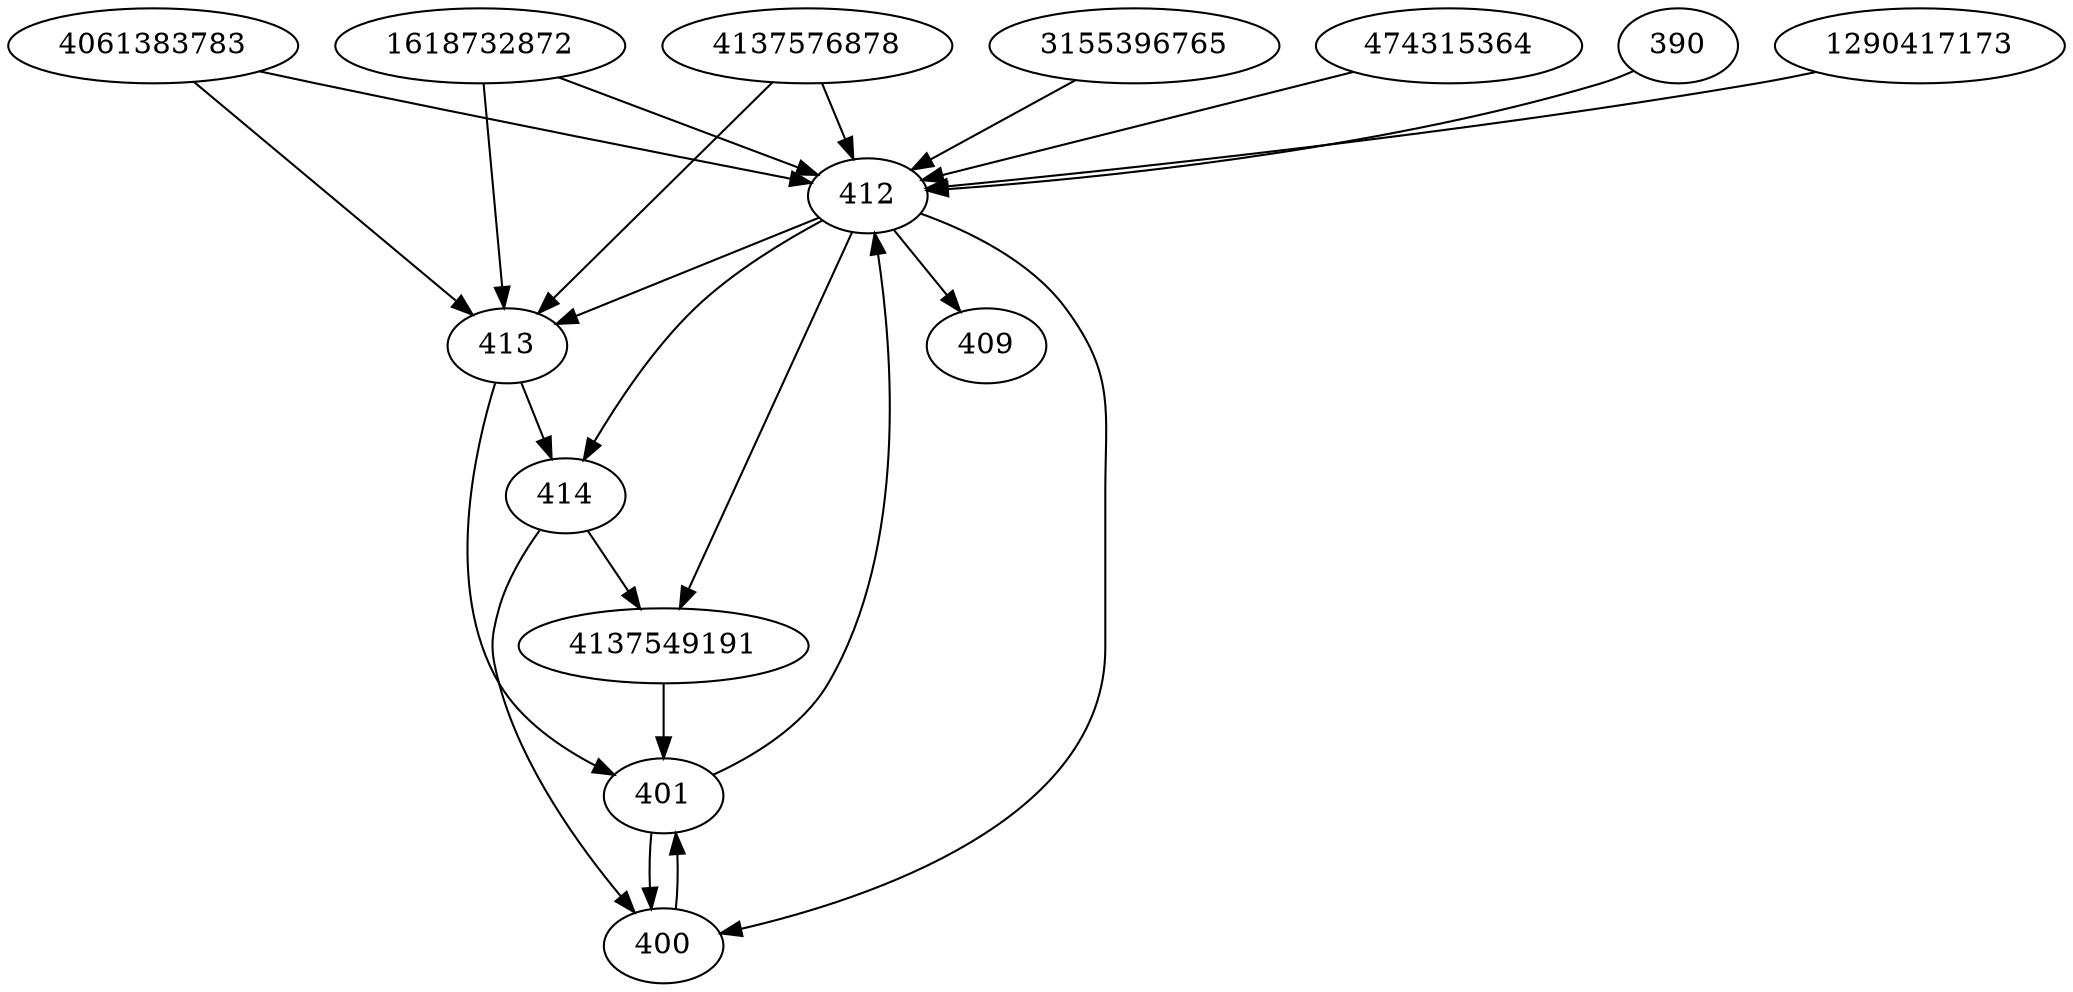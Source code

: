 strict digraph  {
474315364;
390;
4137549191;
1618732872;
4061383783;
4137576878;
400;
401;
1290417173;
3155396765;
409;
412;
413;
414;
474315364 -> 412;
390 -> 412;
4137549191 -> 401;
1618732872 -> 412;
1618732872 -> 413;
4061383783 -> 412;
4061383783 -> 413;
4137576878 -> 412;
4137576878 -> 413;
400 -> 401;
401 -> 400;
401 -> 412;
1290417173 -> 412;
3155396765 -> 412;
412 -> 414;
412 -> 400;
412 -> 4137549191;
412 -> 413;
412 -> 409;
413 -> 414;
413 -> 401;
414 -> 400;
414 -> 4137549191;
}
